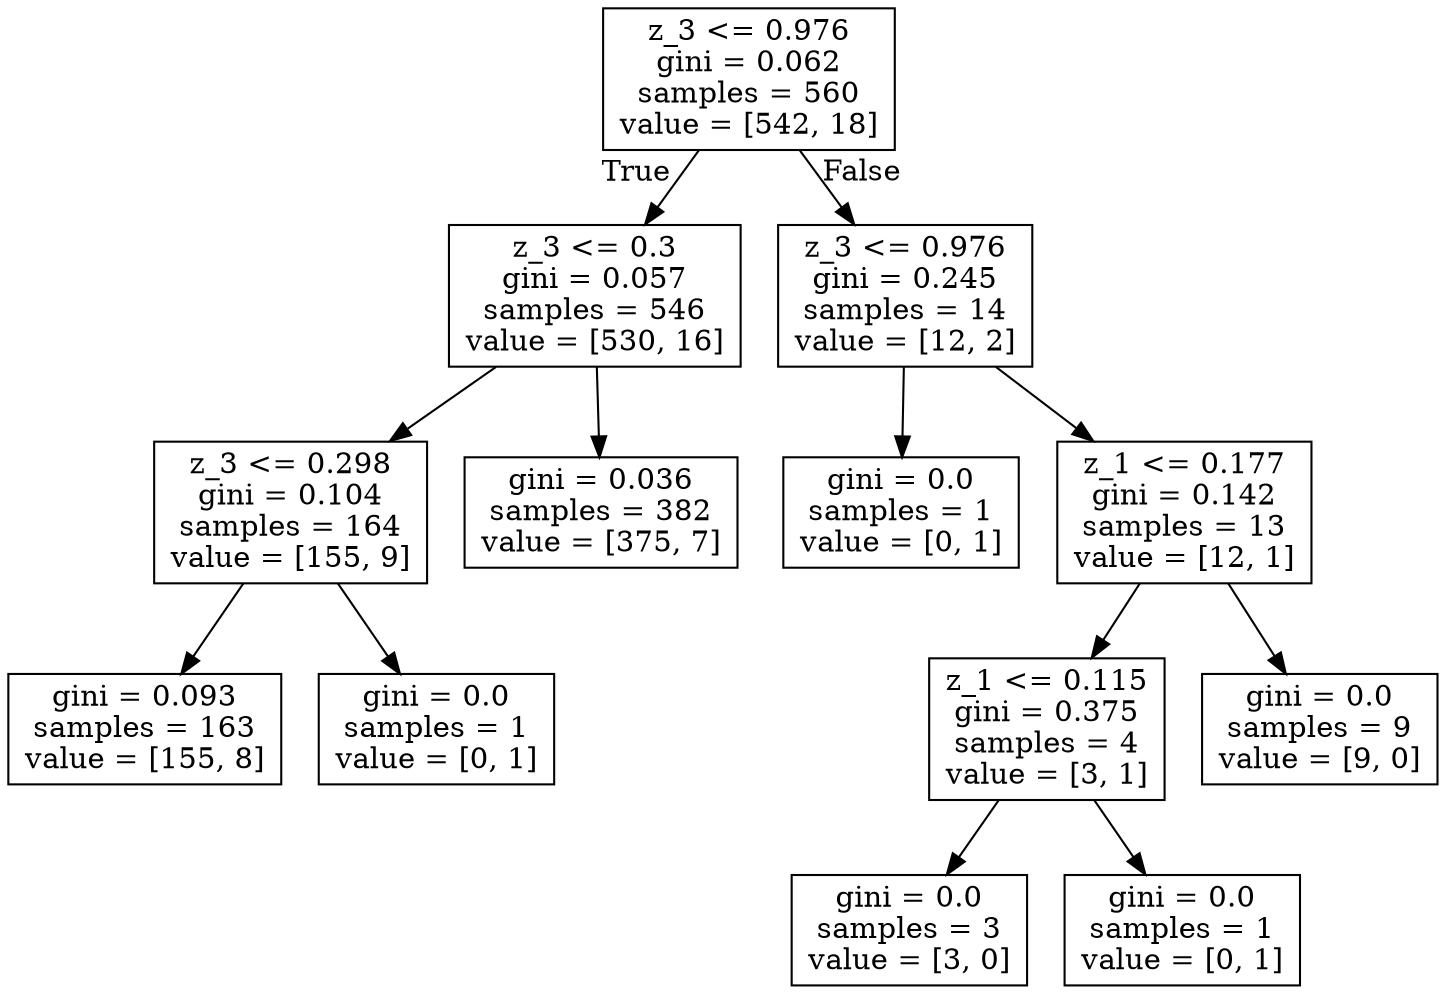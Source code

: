 digraph Tree {
node [shape=box] ;
0 [label="z_3 <= 0.976\ngini = 0.062\nsamples = 560\nvalue = [542, 18]"] ;
1 [label="z_3 <= 0.3\ngini = 0.057\nsamples = 546\nvalue = [530, 16]"] ;
0 -> 1 [labeldistance=2.5, labelangle=45, headlabel="True"] ;
9 [label="z_3 <= 0.298\ngini = 0.104\nsamples = 164\nvalue = [155, 9]"] ;
1 -> 9 ;
11 [label="gini = 0.093\nsamples = 163\nvalue = [155, 8]"] ;
9 -> 11 ;
12 [label="gini = 0.0\nsamples = 1\nvalue = [0, 1]"] ;
9 -> 12 ;
10 [label="gini = 0.036\nsamples = 382\nvalue = [375, 7]"] ;
1 -> 10 ;
2 [label="z_3 <= 0.976\ngini = 0.245\nsamples = 14\nvalue = [12, 2]"] ;
0 -> 2 [labeldistance=2.5, labelangle=-45, headlabel="False"] ;
3 [label="gini = 0.0\nsamples = 1\nvalue = [0, 1]"] ;
2 -> 3 ;
4 [label="z_1 <= 0.177\ngini = 0.142\nsamples = 13\nvalue = [12, 1]"] ;
2 -> 4 ;
5 [label="z_1 <= 0.115\ngini = 0.375\nsamples = 4\nvalue = [3, 1]"] ;
4 -> 5 ;
7 [label="gini = 0.0\nsamples = 3\nvalue = [3, 0]"] ;
5 -> 7 ;
8 [label="gini = 0.0\nsamples = 1\nvalue = [0, 1]"] ;
5 -> 8 ;
6 [label="gini = 0.0\nsamples = 9\nvalue = [9, 0]"] ;
4 -> 6 ;
}